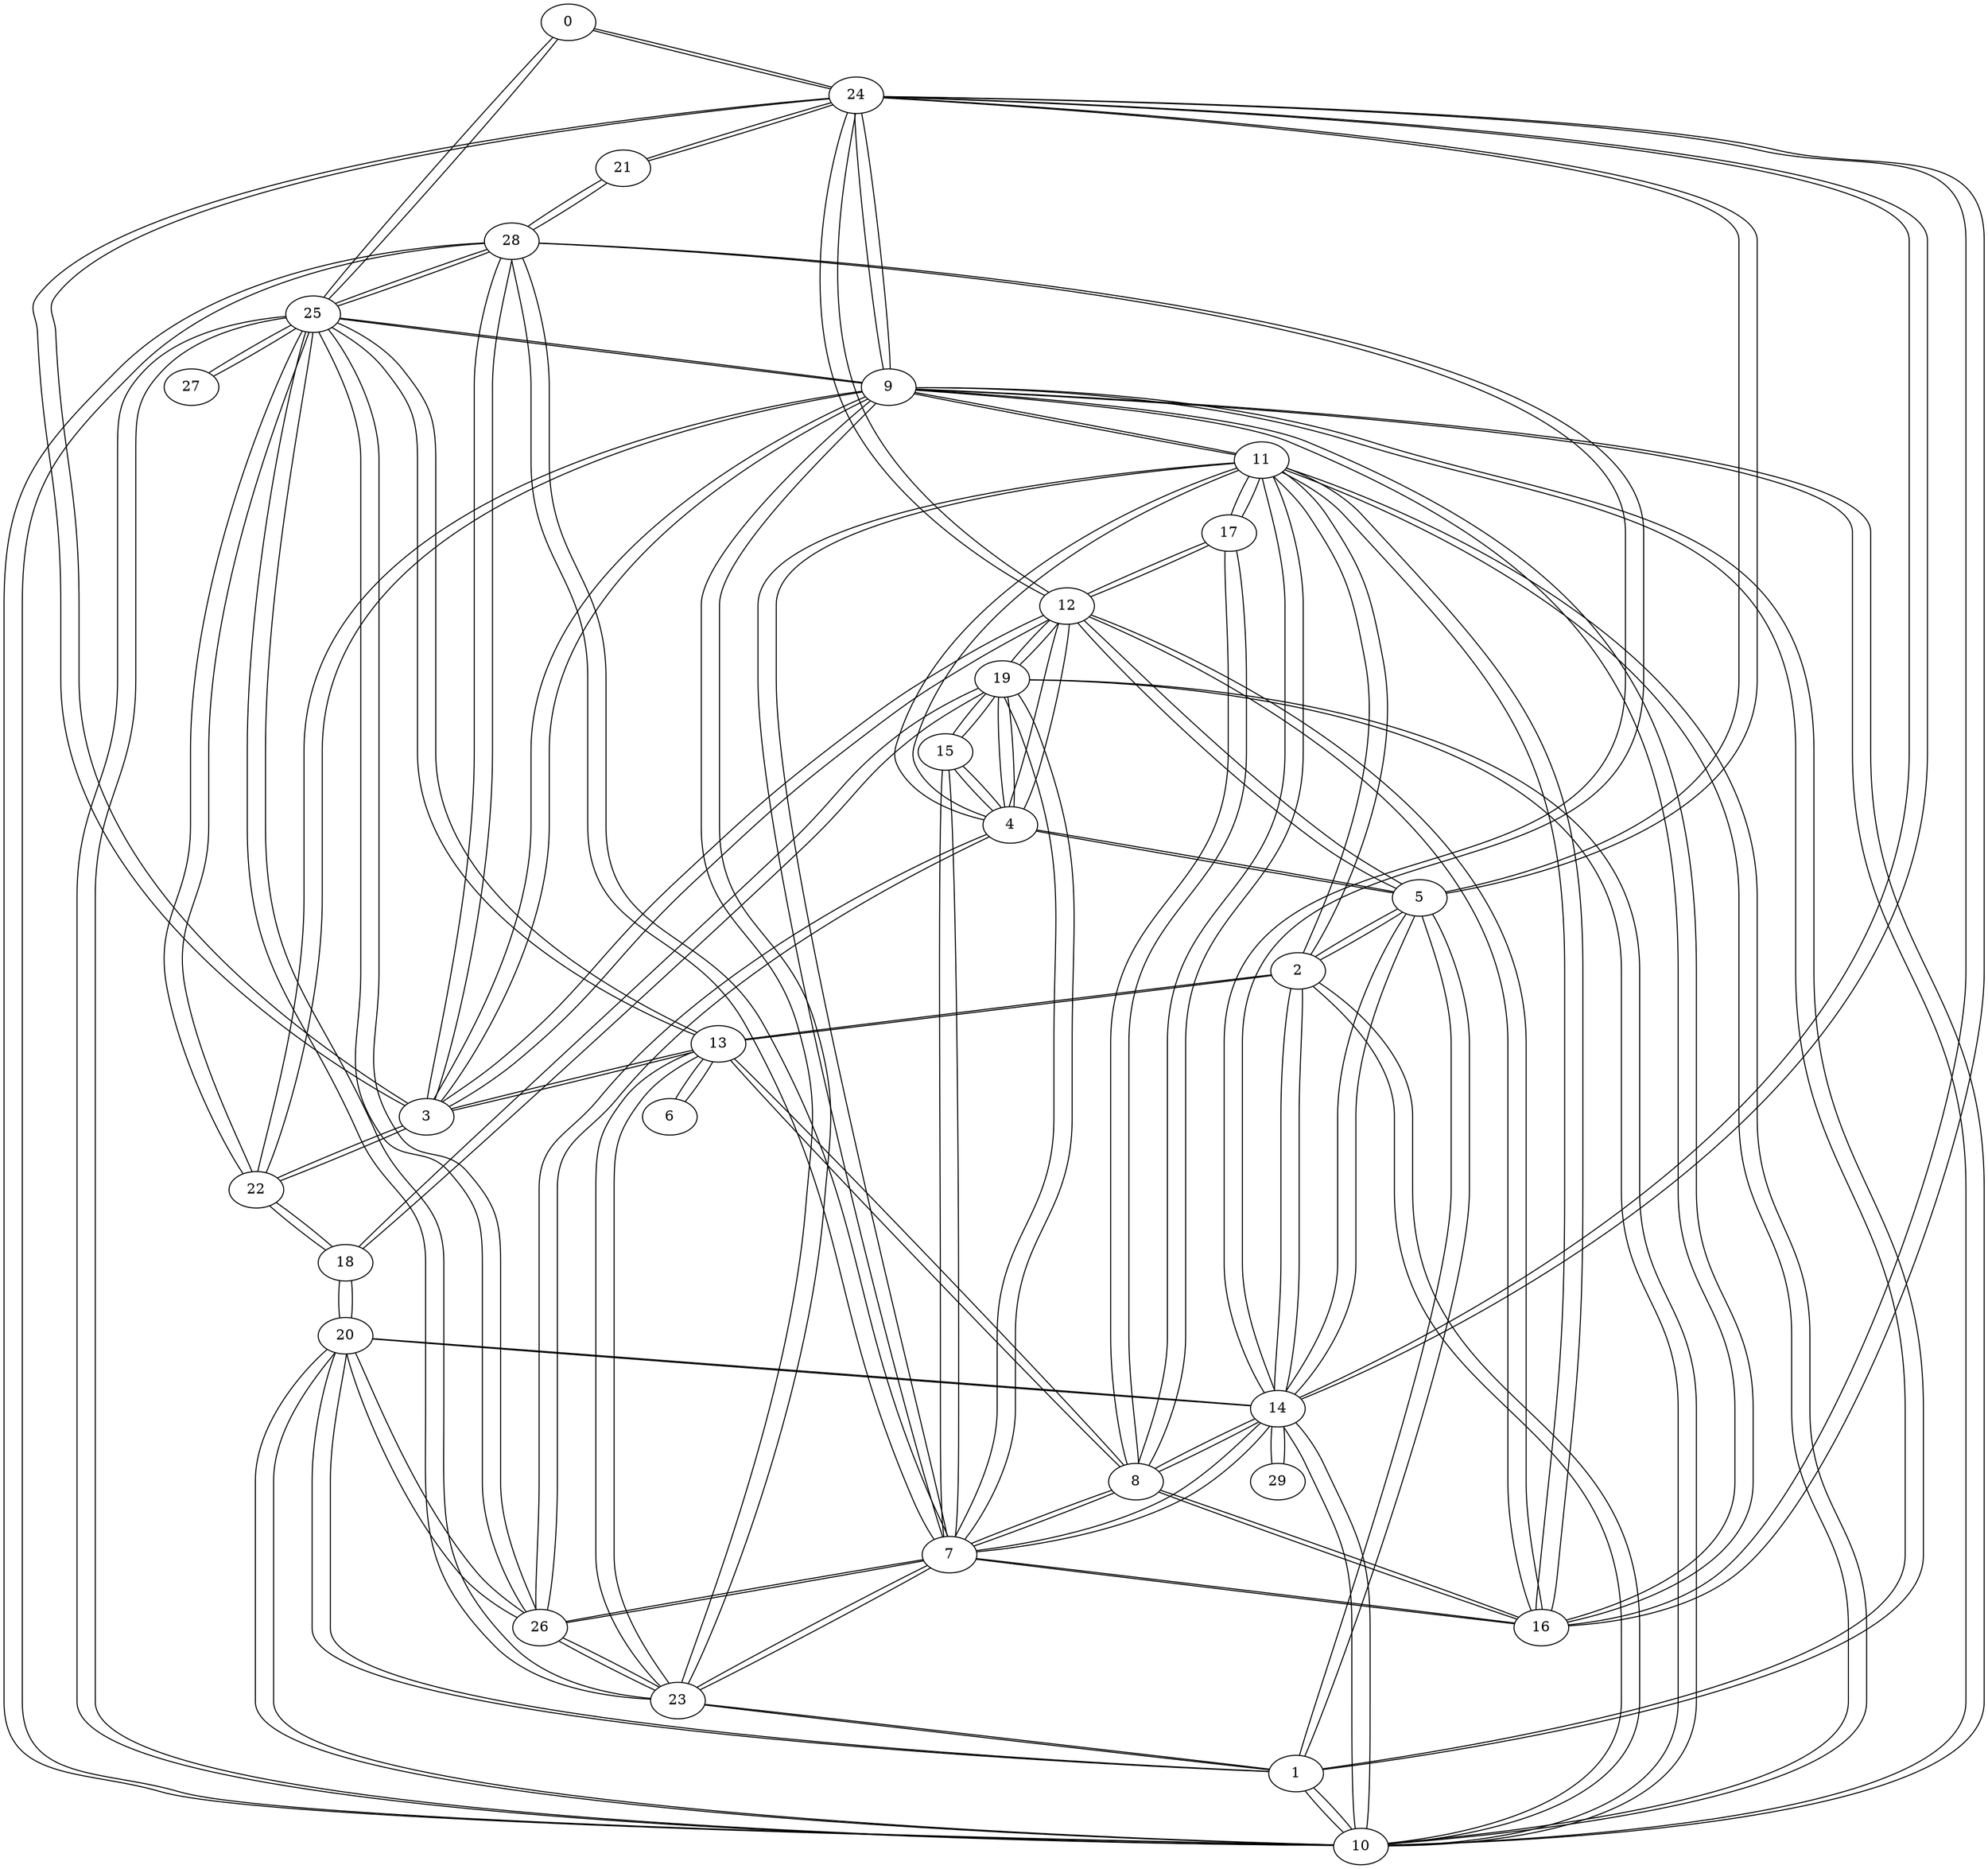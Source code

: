 graph {
  0 -- 24;
  0 -- 25;
  24 -- 0;
  24 -- 3;
  24 -- 5;
  24 -- 9;
  24 -- 12;
  24 -- 14;
  24 -- 16;
  24 -- 21;
  25 -- 0;
  25 -- 9;
  25 -- 10;
  25 -- 13;
  25 -- 22;
  25 -- 23;
  25 -- 26;
  25 -- 27;
  25 -- 28;
  1 -- 5;
  1 -- 9;
  1 -- 10;
  1 -- 20;
  1 -- 23;
  5 -- 1;
  5 -- 2;
  5 -- 4;
  5 -- 12;
  5 -- 14;
  5 -- 24;
  9 -- 1;
  9 -- 3;
  9 -- 10;
  9 -- 11;
  9 -- 16;
  9 -- 22;
  9 -- 23;
  9 -- 24;
  9 -- 25;
  10 -- 1;
  10 -- 2;
  10 -- 9;
  10 -- 11;
  10 -- 14;
  10 -- 19;
  10 -- 20;
  10 -- 25;
  10 -- 28;
  20 -- 1;
  20 -- 10;
  20 -- 14;
  20 -- 18;
  20 -- 26;
  23 -- 1;
  23 -- 7;
  23 -- 9;
  23 -- 13;
  23 -- 25;
  23 -- 26;
  2 -- 5;
  2 -- 10;
  2 -- 11;
  2 -- 13;
  2 -- 14;
  11 -- 2;
  11 -- 4;
  11 -- 7;
  11 -- 8;
  11 -- 9;
  11 -- 10;
  11 -- 16;
  11 -- 17;
  13 -- 2;
  13 -- 3;
  13 -- 6;
  13 -- 8;
  13 -- 23;
  13 -- 25;
  14 -- 2;
  14 -- 5;
  14 -- 7;
  14 -- 8;
  14 -- 10;
  14 -- 20;
  14 -- 24;
  14 -- 28;
  14 -- 29;
  3 -- 9;
  3 -- 12;
  3 -- 13;
  3 -- 22;
  3 -- 24;
  3 -- 28;
  12 -- 3;
  12 -- 4;
  12 -- 5;
  12 -- 16;
  12 -- 17;
  12 -- 19;
  12 -- 24;
  22 -- 3;
  22 -- 9;
  22 -- 18;
  22 -- 25;
  28 -- 3;
  28 -- 7;
  28 -- 10;
  28 -- 14;
  28 -- 21;
  28 -- 25;
  4 -- 5;
  4 -- 11;
  4 -- 12;
  4 -- 15;
  4 -- 19;
  4 -- 26;
  15 -- 4;
  15 -- 7;
  15 -- 19;
  19 -- 4;
  19 -- 7;
  19 -- 10;
  19 -- 12;
  19 -- 15;
  19 -- 18;
  26 -- 4;
  26 -- 7;
  26 -- 20;
  26 -- 23;
  26 -- 25;
  6 -- 13;
  7 -- 8;
  7 -- 11;
  7 -- 14;
  7 -- 15;
  7 -- 16;
  7 -- 19;
  7 -- 23;
  7 -- 26;
  7 -- 28;
  8 -- 7;
  8 -- 11;
  8 -- 13;
  8 -- 14;
  8 -- 16;
  8 -- 17;
  16 -- 7;
  16 -- 8;
  16 -- 9;
  16 -- 11;
  16 -- 12;
  16 -- 24;
  17 -- 8;
  17 -- 11;
  17 -- 12;
  29 -- 14;
  18 -- 19;
  18 -- 20;
  18 -- 22;
  21 -- 24;
  21 -- 28;
  27 -- 25;
}